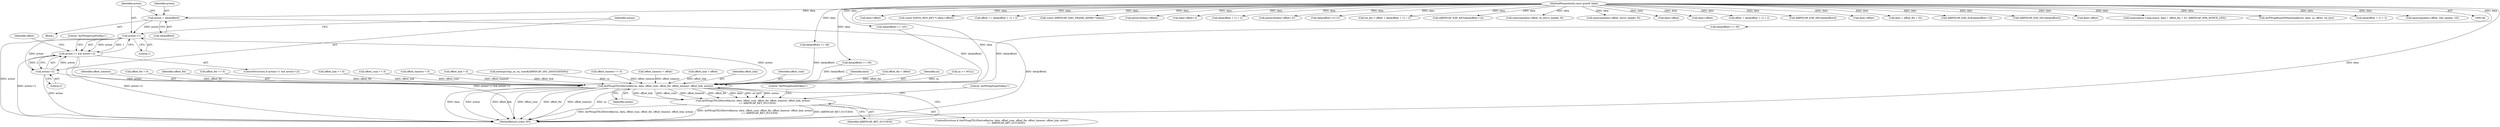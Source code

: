 digraph "0_wireshark_9b0b20b8d5f8c9f7839d58ff6c5900f7e19283b4@array" {
"1000506" [label="(Call,action = data[offset])"];
"1000148" [label="(MethodParameterIn,const guint8 *data)"];
"1000513" [label="(Call,action!=1)"];
"1000512" [label="(Call,action!=1 && action!=2)"];
"1000516" [label="(Call,action!=2)"];
"1000760" [label="(Call,AirPDcapTDLSDeriveKey(sa, data, offset_rsne, offset_fte, offset_timeout, offset_link, action))"];
"1000759" [label="(Call,AirPDcapTDLSDeriveKey(sa, data, offset_rsne, offset_fte, offset_timeout, offset_link, action)\n            == AIRPDCAP_RET_SUCCESS)"];
"1000181" [label="(Call,data+offset)"];
"1000251" [label="(Call,(const EAPOL_RSN_KEY *) (data+offset))"];
"1000771" [label="(Literal,\"AirPDcapScanForKeys\")"];
"1000766" [label="(Identifier,offset_link)"];
"1000514" [label="(Identifier,action)"];
"1000613" [label="(Call,offset += data[offset + 1] + 2)"];
"1000506" [label="(Call,action = data[offset])"];
"1000763" [label="(Identifier,offset_rsne)"];
"1000768" [label="(Identifier,AIRPDCAP_RET_SUCCESS)"];
"1000527" [label="(Identifier,offset)"];
"1000762" [label="(Identifier,data)"];
"1000573" [label="(Call,offset_fte = offset)"];
"1000567" [label="(Call,data[offset] == 55)"];
"1000507" [label="(Identifier,action)"];
"1000382" [label="(Call,(const AIRPDCAP_MAC_FRAME_ADDR4 *)(data))"];
"1000148" [label="(MethodParameterIn,const guint8 *data)"];
"1000530" [label="(Call,pntoh16(data+offset))"];
"1000767" [label="(Identifier,action)"];
"1000761" [label="(Identifier,sa)"];
"1000221" [label="(Call,data+offset+2)"];
"1000603" [label="(Call,data[offset + 1] + 2)"];
"1000556" [label="(Call,data[offset] == 48)"];
"1000706" [label="(Call,sa == NULL)"];
"1000478" [label="(Block,)"];
"1000220" [label="(Call,pntoh16(data+offset+2))"];
"1000760" [label="(Call,AirPDcapTDLSDeriveKey(sa, data, offset_rsne, offset_fte, offset_timeout, offset_link, action))"];
"1000784" [label="(MethodReturn,static INT)"];
"1000204" [label="(Call,data[offset+1]!=3)"];
"1000599" [label="(Call,tot_len < offset + data[offset + 1] + 2)"];
"1000322" [label="(Call,AIRPDCAP_EAP_KEY(data[offset+1]))"];
"1000578" [label="(Call,data[offset] == 56)"];
"1000589" [label="(Call,data[offset] == 101)"];
"1000521" [label="(Literal,\"AirPDcapScanForKeys\")"];
"1000188" [label="(Call,memcmp(data+offset, bt_dot1x_header, 8))"];
"1000518" [label="(Literal,2)"];
"1000511" [label="(ControlStructure,if (action!=1 && action!=2))"];
"1000508" [label="(Call,data[offset])"];
"1000517" [label="(Identifier,action)"];
"1000765" [label="(Identifier,offset_timeout)"];
"1000180" [label="(Call,memcmp(data+offset, dot1x_header, 8))"];
"1000189" [label="(Call,data+offset)"];
"1000472" [label="(Call,data+offset)"];
"1000759" [label="(Call,AirPDcapTDLSDeriveKey(sa, data, offset_rsne, offset_fte, offset_timeout, offset_link, action)\n            == AIRPDCAP_RET_SUCCESS)"];
"1000601" [label="(Call,offset + data[offset + 1] + 2)"];
"1000516" [label="(Call,action!=2)"];
"1000515" [label="(Literal,1)"];
"1000340" [label="(Call,AIRPDCAP_EAP_MIC(data[offset]))"];
"1000531" [label="(Call,data+offset)"];
"1000725" [label="(Call,data + offset_fte + 52)"];
"1000488" [label="(Call,offset_fte = 0)"];
"1000331" [label="(Call,AIRPDCAP_EAP_ACK(data[offset+1]))"];
"1000764" [label="(Identifier,offset_fte)"];
"1000346" [label="(Call,AIRPDCAP_EAP_SEC(data[offset]))"];
"1000513" [label="(Call,action!=1)"];
"1000628" [label="(Call,offset_fte == 0)"];
"1000781" [label="(Literal,\"AirPDcapScanForKeys\")"];
"1000635" [label="(Call,offset_link == 0)"];
"1000253" [label="(Call,data+offset)"];
"1000719" [label="(Call,memcmp(sa->wpa.nonce, data + offset_fte + 52, AIRPDCAP_WPA_NONCE_LEN))"];
"1000624" [label="(Call,offset_rsne == 0)"];
"1000496" [label="(Call,offset_timeout = 0)"];
"1000758" [label="(ControlStructure,if (AirPDcapTDLSDeriveKey(sa, data, offset_rsne, offset_fte, offset_timeout, offset_link, action)\n            == AIRPDCAP_RET_SUCCESS))"];
"1000492" [label="(Call,offset_link = 0)"];
"1000743" [label="(Call,memcpy(tmp_sa, sa, sizeof(AIRPDCAP_SEC_ASSOCIATION)))"];
"1000632" [label="(Call,offset_timeout == 0)"];
"1000512" [label="(Call,action!=1 && action!=2)"];
"1000584" [label="(Call,offset_timeout = offset)"];
"1000297" [label="(Call,AirPDcapRsna4WHandshake(ctx, data, sa, offset, tot_len))"];
"1000615" [label="(Call,data[offset + 1] + 2)"];
"1000471" [label="(Call,memcmp(data+offset, tdls_header, 10))"];
"1000595" [label="(Call,offset_link = offset)"];
"1000506" -> "1000478"  [label="AST: "];
"1000506" -> "1000508"  [label="CFG: "];
"1000507" -> "1000506"  [label="AST: "];
"1000508" -> "1000506"  [label="AST: "];
"1000514" -> "1000506"  [label="CFG: "];
"1000506" -> "1000784"  [label="DDG: data[offset]"];
"1000148" -> "1000506"  [label="DDG: data"];
"1000506" -> "1000513"  [label="DDG: action"];
"1000148" -> "1000146"  [label="AST: "];
"1000148" -> "1000784"  [label="DDG: data"];
"1000148" -> "1000180"  [label="DDG: data"];
"1000148" -> "1000181"  [label="DDG: data"];
"1000148" -> "1000188"  [label="DDG: data"];
"1000148" -> "1000189"  [label="DDG: data"];
"1000148" -> "1000204"  [label="DDG: data"];
"1000148" -> "1000220"  [label="DDG: data"];
"1000148" -> "1000221"  [label="DDG: data"];
"1000148" -> "1000251"  [label="DDG: data"];
"1000148" -> "1000253"  [label="DDG: data"];
"1000148" -> "1000297"  [label="DDG: data"];
"1000148" -> "1000322"  [label="DDG: data"];
"1000148" -> "1000331"  [label="DDG: data"];
"1000148" -> "1000340"  [label="DDG: data"];
"1000148" -> "1000346"  [label="DDG: data"];
"1000148" -> "1000382"  [label="DDG: data"];
"1000148" -> "1000471"  [label="DDG: data"];
"1000148" -> "1000472"  [label="DDG: data"];
"1000148" -> "1000530"  [label="DDG: data"];
"1000148" -> "1000531"  [label="DDG: data"];
"1000148" -> "1000556"  [label="DDG: data"];
"1000148" -> "1000567"  [label="DDG: data"];
"1000148" -> "1000578"  [label="DDG: data"];
"1000148" -> "1000589"  [label="DDG: data"];
"1000148" -> "1000599"  [label="DDG: data"];
"1000148" -> "1000601"  [label="DDG: data"];
"1000148" -> "1000603"  [label="DDG: data"];
"1000148" -> "1000613"  [label="DDG: data"];
"1000148" -> "1000615"  [label="DDG: data"];
"1000148" -> "1000719"  [label="DDG: data"];
"1000148" -> "1000725"  [label="DDG: data"];
"1000148" -> "1000760"  [label="DDG: data"];
"1000513" -> "1000512"  [label="AST: "];
"1000513" -> "1000515"  [label="CFG: "];
"1000514" -> "1000513"  [label="AST: "];
"1000515" -> "1000513"  [label="AST: "];
"1000517" -> "1000513"  [label="CFG: "];
"1000512" -> "1000513"  [label="CFG: "];
"1000513" -> "1000784"  [label="DDG: action"];
"1000513" -> "1000512"  [label="DDG: action"];
"1000513" -> "1000512"  [label="DDG: 1"];
"1000513" -> "1000516"  [label="DDG: action"];
"1000513" -> "1000760"  [label="DDG: action"];
"1000512" -> "1000511"  [label="AST: "];
"1000512" -> "1000516"  [label="CFG: "];
"1000516" -> "1000512"  [label="AST: "];
"1000521" -> "1000512"  [label="CFG: "];
"1000527" -> "1000512"  [label="CFG: "];
"1000512" -> "1000784"  [label="DDG: action!=1"];
"1000512" -> "1000784"  [label="DDG: action!=2"];
"1000512" -> "1000784"  [label="DDG: action!=1 && action!=2"];
"1000516" -> "1000512"  [label="DDG: action"];
"1000516" -> "1000512"  [label="DDG: 2"];
"1000516" -> "1000518"  [label="CFG: "];
"1000517" -> "1000516"  [label="AST: "];
"1000518" -> "1000516"  [label="AST: "];
"1000516" -> "1000784"  [label="DDG: action"];
"1000516" -> "1000760"  [label="DDG: action"];
"1000760" -> "1000759"  [label="AST: "];
"1000760" -> "1000767"  [label="CFG: "];
"1000761" -> "1000760"  [label="AST: "];
"1000762" -> "1000760"  [label="AST: "];
"1000763" -> "1000760"  [label="AST: "];
"1000764" -> "1000760"  [label="AST: "];
"1000765" -> "1000760"  [label="AST: "];
"1000766" -> "1000760"  [label="AST: "];
"1000767" -> "1000760"  [label="AST: "];
"1000768" -> "1000760"  [label="CFG: "];
"1000760" -> "1000784"  [label="DDG: data"];
"1000760" -> "1000784"  [label="DDG: action"];
"1000760" -> "1000784"  [label="DDG: offset_link"];
"1000760" -> "1000784"  [label="DDG: offset_rsne"];
"1000760" -> "1000784"  [label="DDG: offset_fte"];
"1000760" -> "1000784"  [label="DDG: offset_timeout"];
"1000760" -> "1000784"  [label="DDG: sa"];
"1000760" -> "1000759"  [label="DDG: action"];
"1000760" -> "1000759"  [label="DDG: offset_link"];
"1000760" -> "1000759"  [label="DDG: offset_rsne"];
"1000760" -> "1000759"  [label="DDG: offset_timeout"];
"1000760" -> "1000759"  [label="DDG: offset_fte"];
"1000760" -> "1000759"  [label="DDG: data"];
"1000760" -> "1000759"  [label="DDG: sa"];
"1000743" -> "1000760"  [label="DDG: sa"];
"1000706" -> "1000760"  [label="DDG: sa"];
"1000578" -> "1000760"  [label="DDG: data[offset]"];
"1000567" -> "1000760"  [label="DDG: data[offset]"];
"1000589" -> "1000760"  [label="DDG: data[offset]"];
"1000556" -> "1000760"  [label="DDG: data[offset]"];
"1000624" -> "1000760"  [label="DDG: offset_rsne"];
"1000628" -> "1000760"  [label="DDG: offset_fte"];
"1000488" -> "1000760"  [label="DDG: offset_fte"];
"1000573" -> "1000760"  [label="DDG: offset_fte"];
"1000632" -> "1000760"  [label="DDG: offset_timeout"];
"1000496" -> "1000760"  [label="DDG: offset_timeout"];
"1000584" -> "1000760"  [label="DDG: offset_timeout"];
"1000492" -> "1000760"  [label="DDG: offset_link"];
"1000595" -> "1000760"  [label="DDG: offset_link"];
"1000635" -> "1000760"  [label="DDG: offset_link"];
"1000759" -> "1000758"  [label="AST: "];
"1000759" -> "1000768"  [label="CFG: "];
"1000768" -> "1000759"  [label="AST: "];
"1000771" -> "1000759"  [label="CFG: "];
"1000781" -> "1000759"  [label="CFG: "];
"1000759" -> "1000784"  [label="DDG: AirPDcapTDLSDeriveKey(sa, data, offset_rsne, offset_fte, offset_timeout, offset_link, action)"];
"1000759" -> "1000784"  [label="DDG: AirPDcapTDLSDeriveKey(sa, data, offset_rsne, offset_fte, offset_timeout, offset_link, action)\n            == AIRPDCAP_RET_SUCCESS"];
"1000759" -> "1000784"  [label="DDG: AIRPDCAP_RET_SUCCESS"];
}
